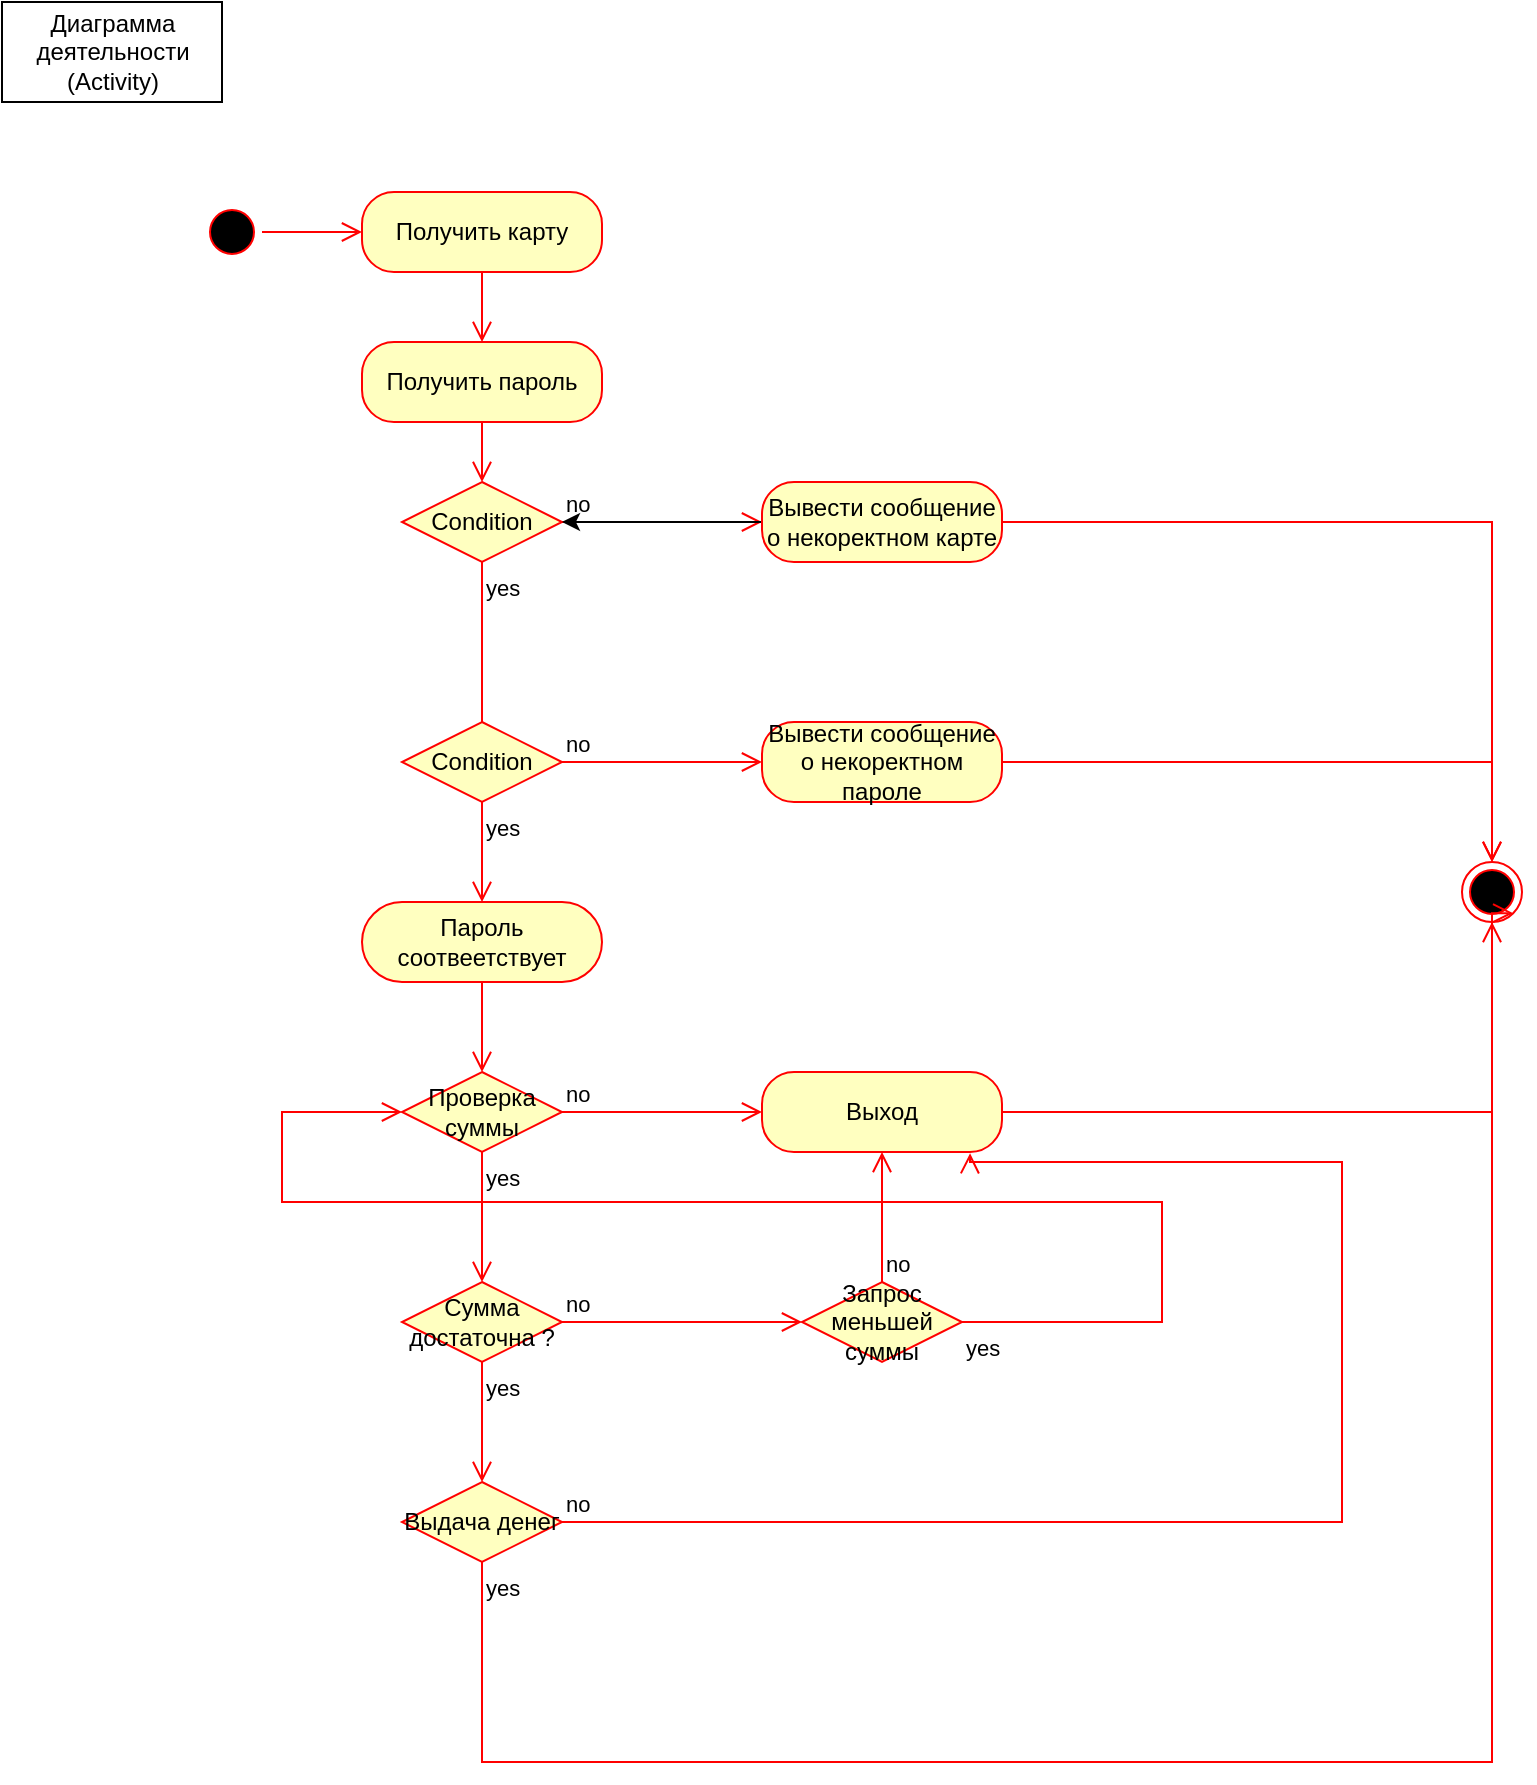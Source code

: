 <mxfile version="20.4.0" type="device"><diagram id="XDaI5b65hmFR34cIoKFl" name="Страница 1"><mxGraphModel dx="1296" dy="675" grid="1" gridSize="10" guides="1" tooltips="1" connect="1" arrows="1" fold="1" page="1" pageScale="1" pageWidth="827" pageHeight="1169" math="0" shadow="0"><root><mxCell id="0"/><mxCell id="1" parent="0"/><mxCell id="iLkF231smJDzKXDegCUp-1" value="" style="ellipse;html=1;shape=startState;fillColor=#000000;strokeColor=#ff0000;" vertex="1" parent="1"><mxGeometry x="100" y="100" width="30" height="30" as="geometry"/></mxCell><mxCell id="iLkF231smJDzKXDegCUp-2" value="" style="edgeStyle=orthogonalEdgeStyle;html=1;verticalAlign=bottom;endArrow=open;endSize=8;strokeColor=#ff0000;rounded=0;" edge="1" source="iLkF231smJDzKXDegCUp-1" parent="1"><mxGeometry relative="1" as="geometry"><mxPoint x="180" y="115" as="targetPoint"/></mxGeometry></mxCell><mxCell id="iLkF231smJDzKXDegCUp-3" value="" style="ellipse;html=1;shape=endState;fillColor=#000000;strokeColor=#ff0000;" vertex="1" parent="1"><mxGeometry x="730" y="430" width="30" height="30" as="geometry"/></mxCell><mxCell id="iLkF231smJDzKXDegCUp-5" value="&lt;div&gt;Диаграмма &lt;br&gt;&lt;/div&gt;&lt;div&gt;деятельности&lt;/div&gt;&lt;div&gt;(Activity)&lt;/div&gt;" style="html=1;" vertex="1" parent="1"><mxGeometry width="110" height="50" as="geometry"/></mxCell><mxCell id="iLkF231smJDzKXDegCUp-6" value="Получить карту" style="rounded=1;whiteSpace=wrap;html=1;arcSize=40;fontColor=#000000;fillColor=#ffffc0;strokeColor=#ff0000;" vertex="1" parent="1"><mxGeometry x="180" y="95" width="120" height="40" as="geometry"/></mxCell><mxCell id="iLkF231smJDzKXDegCUp-7" value="" style="edgeStyle=orthogonalEdgeStyle;html=1;verticalAlign=bottom;endArrow=open;endSize=8;strokeColor=#ff0000;rounded=0;entryX=0.5;entryY=0;entryDx=0;entryDy=0;" edge="1" source="iLkF231smJDzKXDegCUp-6" parent="1" target="iLkF231smJDzKXDegCUp-8"><mxGeometry relative="1" as="geometry"><mxPoint x="240" y="340" as="targetPoint"/><Array as="points"/></mxGeometry></mxCell><mxCell id="iLkF231smJDzKXDegCUp-8" value="Получить пароль" style="rounded=1;whiteSpace=wrap;html=1;arcSize=40;fontColor=#000000;fillColor=#ffffc0;strokeColor=#ff0000;" vertex="1" parent="1"><mxGeometry x="180" y="170" width="120" height="40" as="geometry"/></mxCell><mxCell id="iLkF231smJDzKXDegCUp-9" value="" style="edgeStyle=orthogonalEdgeStyle;html=1;verticalAlign=bottom;endArrow=open;endSize=8;strokeColor=#ff0000;rounded=0;entryX=0.5;entryY=0;entryDx=0;entryDy=0;" edge="1" source="iLkF231smJDzKXDegCUp-8" parent="1" target="iLkF231smJDzKXDegCUp-26"><mxGeometry relative="1" as="geometry"><mxPoint x="240" y="230" as="targetPoint"/></mxGeometry></mxCell><mxCell id="iLkF231smJDzKXDegCUp-26" value="Condition" style="rhombus;whiteSpace=wrap;html=1;fillColor=#ffffc0;strokeColor=#ff0000;" vertex="1" parent="1"><mxGeometry x="200" y="240" width="80" height="40" as="geometry"/></mxCell><mxCell id="iLkF231smJDzKXDegCUp-27" value="no" style="edgeStyle=orthogonalEdgeStyle;html=1;align=left;verticalAlign=bottom;endArrow=open;endSize=8;strokeColor=#ff0000;rounded=0;" edge="1" source="iLkF231smJDzKXDegCUp-26" parent="1"><mxGeometry x="-1" relative="1" as="geometry"><mxPoint x="380" y="260" as="targetPoint"/></mxGeometry></mxCell><mxCell id="iLkF231smJDzKXDegCUp-28" value="yes" style="edgeStyle=orthogonalEdgeStyle;html=1;align=left;verticalAlign=top;endArrow=open;endSize=8;strokeColor=#ff0000;rounded=0;entryX=0.5;entryY=0;entryDx=0;entryDy=0;" edge="1" source="iLkF231smJDzKXDegCUp-26" parent="1" target="iLkF231smJDzKXDegCUp-32"><mxGeometry x="-1" relative="1" as="geometry"><mxPoint x="240" y="340" as="targetPoint"/><Array as="points"><mxPoint x="240" y="380"/></Array></mxGeometry></mxCell><mxCell id="iLkF231smJDzKXDegCUp-31" value="" style="edgeStyle=orthogonalEdgeStyle;rounded=0;orthogonalLoop=1;jettySize=auto;html=1;exitX=0;exitY=0.5;exitDx=0;exitDy=0;" edge="1" parent="1" source="iLkF231smJDzKXDegCUp-29" target="iLkF231smJDzKXDegCUp-26"><mxGeometry relative="1" as="geometry"/></mxCell><mxCell id="iLkF231smJDzKXDegCUp-29" value="Вывести сообщение о некоректном карте " style="rounded=1;whiteSpace=wrap;html=1;arcSize=40;fontColor=#000000;fillColor=#ffffc0;strokeColor=#ff0000;" vertex="1" parent="1"><mxGeometry x="380" y="240" width="120" height="40" as="geometry"/></mxCell><mxCell id="iLkF231smJDzKXDegCUp-30" value="" style="edgeStyle=orthogonalEdgeStyle;html=1;verticalAlign=bottom;endArrow=open;endSize=8;strokeColor=#ff0000;rounded=0;entryX=0.5;entryY=0;entryDx=0;entryDy=0;" edge="1" source="iLkF231smJDzKXDegCUp-29" parent="1" target="iLkF231smJDzKXDegCUp-3"><mxGeometry relative="1" as="geometry"><mxPoint x="440" y="340" as="targetPoint"/></mxGeometry></mxCell><mxCell id="iLkF231smJDzKXDegCUp-32" value="Condition" style="rhombus;whiteSpace=wrap;html=1;fillColor=#ffffc0;strokeColor=#ff0000;" vertex="1" parent="1"><mxGeometry x="200" y="360" width="80" height="40" as="geometry"/></mxCell><mxCell id="iLkF231smJDzKXDegCUp-33" value="no" style="edgeStyle=orthogonalEdgeStyle;html=1;align=left;verticalAlign=bottom;endArrow=open;endSize=8;strokeColor=#ff0000;rounded=0;entryX=0;entryY=0.5;entryDx=0;entryDy=0;" edge="1" source="iLkF231smJDzKXDegCUp-32" parent="1" target="iLkF231smJDzKXDegCUp-35"><mxGeometry x="-1" relative="1" as="geometry"><mxPoint x="360" y="400" as="targetPoint"/></mxGeometry></mxCell><mxCell id="iLkF231smJDzKXDegCUp-34" value="yes" style="edgeStyle=orthogonalEdgeStyle;html=1;align=left;verticalAlign=top;endArrow=open;endSize=8;strokeColor=#ff0000;rounded=0;entryX=0.5;entryY=0;entryDx=0;entryDy=0;" edge="1" source="iLkF231smJDzKXDegCUp-32" parent="1" target="iLkF231smJDzKXDegCUp-38"><mxGeometry x="-1" relative="1" as="geometry"><mxPoint x="220" y="480" as="targetPoint"/></mxGeometry></mxCell><mxCell id="iLkF231smJDzKXDegCUp-35" value="Вывести сообщение о некоректном пароле" style="rounded=1;whiteSpace=wrap;html=1;arcSize=40;fontColor=#000000;fillColor=#ffffc0;strokeColor=#ff0000;" vertex="1" parent="1"><mxGeometry x="380" y="360" width="120" height="40" as="geometry"/></mxCell><mxCell id="iLkF231smJDzKXDegCUp-36" value="" style="edgeStyle=orthogonalEdgeStyle;html=1;verticalAlign=bottom;endArrow=open;endSize=8;strokeColor=#ff0000;rounded=0;entryX=0.5;entryY=0;entryDx=0;entryDy=0;" edge="1" source="iLkF231smJDzKXDegCUp-35" parent="1" target="iLkF231smJDzKXDegCUp-3"><mxGeometry relative="1" as="geometry"><mxPoint x="420" y="470" as="targetPoint"/></mxGeometry></mxCell><mxCell id="iLkF231smJDzKXDegCUp-38" value="Пароль соотвеетствует" style="rounded=1;whiteSpace=wrap;html=1;arcSize=50;fontColor=#000000;fillColor=#ffffc0;strokeColor=#ff0000;" vertex="1" parent="1"><mxGeometry x="180" y="450" width="120" height="40" as="geometry"/></mxCell><mxCell id="iLkF231smJDzKXDegCUp-39" value="" style="edgeStyle=orthogonalEdgeStyle;html=1;verticalAlign=bottom;endArrow=open;endSize=8;strokeColor=#ff0000;rounded=0;" edge="1" source="iLkF231smJDzKXDegCUp-38" parent="1" target="iLkF231smJDzKXDegCUp-40"><mxGeometry relative="1" as="geometry"><mxPoint x="240" y="635" as="targetPoint"/></mxGeometry></mxCell><mxCell id="iLkF231smJDzKXDegCUp-40" value="Проверка суммы" style="rhombus;whiteSpace=wrap;html=1;fillColor=#ffffc0;strokeColor=#ff0000;" vertex="1" parent="1"><mxGeometry x="200" y="535" width="80" height="40" as="geometry"/></mxCell><mxCell id="iLkF231smJDzKXDegCUp-41" value="no" style="edgeStyle=orthogonalEdgeStyle;html=1;align=left;verticalAlign=bottom;endArrow=open;endSize=8;strokeColor=#ff0000;rounded=0;entryX=0;entryY=0.5;entryDx=0;entryDy=0;" edge="1" source="iLkF231smJDzKXDegCUp-40" parent="1" target="iLkF231smJDzKXDegCUp-43"><mxGeometry x="-1" relative="1" as="geometry"><mxPoint x="380" y="555" as="targetPoint"/></mxGeometry></mxCell><mxCell id="iLkF231smJDzKXDegCUp-42" value="yes" style="edgeStyle=orthogonalEdgeStyle;html=1;align=left;verticalAlign=top;endArrow=open;endSize=8;strokeColor=#ff0000;rounded=0;entryX=0.5;entryY=0;entryDx=0;entryDy=0;" edge="1" source="iLkF231smJDzKXDegCUp-40" parent="1" target="iLkF231smJDzKXDegCUp-45"><mxGeometry x="-1" relative="1" as="geometry"><mxPoint x="240" y="635" as="targetPoint"/></mxGeometry></mxCell><mxCell id="iLkF231smJDzKXDegCUp-43" value="Выход" style="rounded=1;whiteSpace=wrap;html=1;arcSize=40;fontColor=#000000;fillColor=#ffffc0;strokeColor=#ff0000;" vertex="1" parent="1"><mxGeometry x="380" y="535" width="120" height="40" as="geometry"/></mxCell><mxCell id="iLkF231smJDzKXDegCUp-44" value="" style="edgeStyle=orthogonalEdgeStyle;html=1;verticalAlign=bottom;endArrow=open;endSize=8;strokeColor=#ff0000;rounded=0;entryX=0.5;entryY=1;entryDx=0;entryDy=0;" edge="1" source="iLkF231smJDzKXDegCUp-43" parent="1" target="iLkF231smJDzKXDegCUp-3"><mxGeometry relative="1" as="geometry"><mxPoint x="440" y="635" as="targetPoint"/></mxGeometry></mxCell><mxCell id="iLkF231smJDzKXDegCUp-45" value="Сумма достаточна ?" style="rhombus;whiteSpace=wrap;html=1;fillColor=#ffffc0;strokeColor=#ff0000;" vertex="1" parent="1"><mxGeometry x="200" y="640" width="80" height="40" as="geometry"/></mxCell><mxCell id="iLkF231smJDzKXDegCUp-46" value="no" style="edgeStyle=orthogonalEdgeStyle;html=1;align=left;verticalAlign=bottom;endArrow=open;endSize=8;strokeColor=#ff0000;rounded=0;entryX=0;entryY=0.5;entryDx=0;entryDy=0;" edge="1" source="iLkF231smJDzKXDegCUp-45" parent="1" target="iLkF231smJDzKXDegCUp-53"><mxGeometry x="-1" relative="1" as="geometry"><mxPoint x="380" y="660" as="targetPoint"/></mxGeometry></mxCell><mxCell id="iLkF231smJDzKXDegCUp-47" value="yes" style="edgeStyle=orthogonalEdgeStyle;html=1;align=left;verticalAlign=top;endArrow=open;endSize=8;strokeColor=#ff0000;rounded=0;entryX=0.5;entryY=0;entryDx=0;entryDy=0;" edge="1" source="iLkF231smJDzKXDegCUp-45" parent="1" target="iLkF231smJDzKXDegCUp-56"><mxGeometry x="-1" relative="1" as="geometry"><mxPoint x="240" y="740" as="targetPoint"/></mxGeometry></mxCell><mxCell id="iLkF231smJDzKXDegCUp-53" value="Запрос меньшей суммы" style="rhombus;whiteSpace=wrap;html=1;fillColor=#ffffc0;strokeColor=#ff0000;" vertex="1" parent="1"><mxGeometry x="400" y="640" width="80" height="40" as="geometry"/></mxCell><mxCell id="iLkF231smJDzKXDegCUp-54" value="no" style="edgeStyle=orthogonalEdgeStyle;html=1;align=left;verticalAlign=bottom;endArrow=open;endSize=8;strokeColor=#ff0000;rounded=0;entryX=0.5;entryY=1;entryDx=0;entryDy=0;" edge="1" source="iLkF231smJDzKXDegCUp-53" parent="1" target="iLkF231smJDzKXDegCUp-43"><mxGeometry x="-1" relative="1" as="geometry"><mxPoint x="570" y="660" as="targetPoint"/></mxGeometry></mxCell><mxCell id="iLkF231smJDzKXDegCUp-55" value="yes" style="edgeStyle=orthogonalEdgeStyle;html=1;align=left;verticalAlign=top;endArrow=open;endSize=8;strokeColor=#ff0000;rounded=0;entryX=0;entryY=0.5;entryDx=0;entryDy=0;" edge="1" source="iLkF231smJDzKXDegCUp-53" parent="1" target="iLkF231smJDzKXDegCUp-40"><mxGeometry x="-1" relative="1" as="geometry"><mxPoint x="150" y="560" as="targetPoint"/><Array as="points"><mxPoint x="580" y="660"/><mxPoint x="580" y="600"/><mxPoint x="140" y="600"/><mxPoint x="140" y="555"/></Array></mxGeometry></mxCell><mxCell id="iLkF231smJDzKXDegCUp-56" value="Выдача денег" style="rhombus;whiteSpace=wrap;html=1;fillColor=#ffffc0;strokeColor=#ff0000;" vertex="1" parent="1"><mxGeometry x="200" y="740" width="80" height="40" as="geometry"/></mxCell><mxCell id="iLkF231smJDzKXDegCUp-57" value="no" style="edgeStyle=orthogonalEdgeStyle;html=1;align=left;verticalAlign=bottom;endArrow=open;endSize=8;strokeColor=#ff0000;rounded=0;entryX=0.867;entryY=1.015;entryDx=0;entryDy=0;entryPerimeter=0;" edge="1" source="iLkF231smJDzKXDegCUp-56" parent="1" target="iLkF231smJDzKXDegCUp-43"><mxGeometry x="-1" relative="1" as="geometry"><mxPoint x="660" y="580" as="targetPoint"/><Array as="points"><mxPoint x="670" y="760"/><mxPoint x="670" y="580"/><mxPoint x="484" y="580"/></Array></mxGeometry></mxCell><mxCell id="iLkF231smJDzKXDegCUp-58" value="yes" style="edgeStyle=orthogonalEdgeStyle;html=1;align=left;verticalAlign=top;endArrow=open;endSize=8;strokeColor=#ff0000;rounded=0;entryX=1;entryY=1;entryDx=0;entryDy=0;" edge="1" source="iLkF231smJDzKXDegCUp-56" parent="1" target="iLkF231smJDzKXDegCUp-3"><mxGeometry x="-1" relative="1" as="geometry"><mxPoint x="740" y="870" as="targetPoint"/><Array as="points"><mxPoint x="240" y="880"/><mxPoint x="745" y="880"/><mxPoint x="745" y="456"/></Array></mxGeometry></mxCell></root></mxGraphModel></diagram></mxfile>